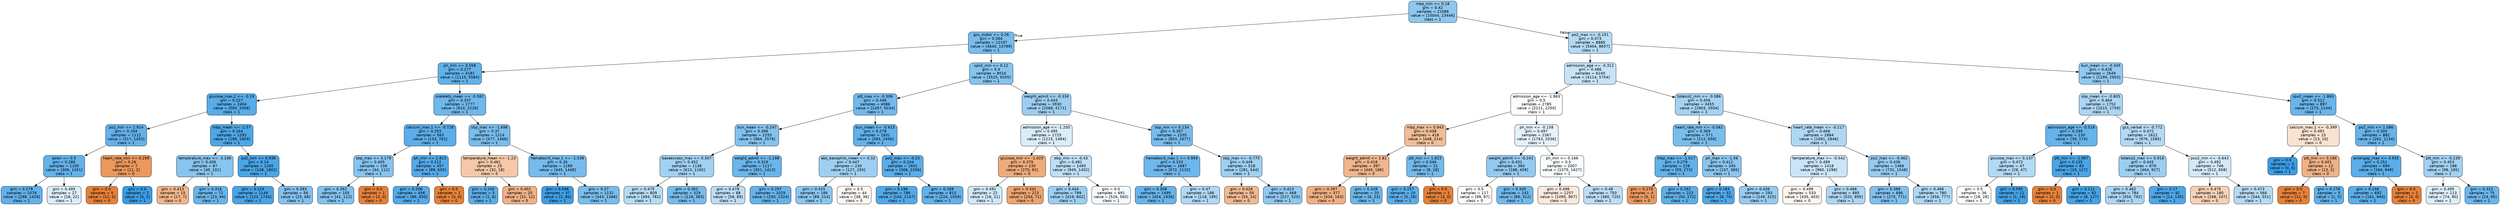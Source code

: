 digraph Tree {
node [shape=box, style="filled, rounded", color="black", fontname="helvetica"] ;
edge [fontname="helvetica"] ;
0 [label="mbp_min <= 0.18\ngini = 0.42\nsamples = 21086\nvalue = [10044, 23446]\nclass = 1", fillcolor="#8ec7f0"] ;
1 [label="gcs_motor <= 0.26\ngini = 0.364\nsamples = 12197\nvalue = [4640, 14789]\nclass = 1", fillcolor="#77bced"] ;
0 -> 1 [labeldistance=2.5, labelangle=45, headlabel="True"] ;
2 [label="ph_min <= 0.058\ngini = 0.277\nsamples = 4181\nvalue = [1115, 5584]\nclass = 1", fillcolor="#61b1ea"] ;
1 -> 2 ;
3 [label="glucose_max.2 <= -0.19\ngini = 0.227\nsamples = 2404\nvalue = [505, 3356]\nclass = 1", fillcolor="#57ace9"] ;
2 -> 3 ;
4 [label="po2_min <= 2.914\ngini = 0.294\nsamples = 1112\nvalue = [317, 1453]\nclass = 1", fillcolor="#64b2eb"] ;
3 -> 4 ;
5 [label="asian <= 0.5\ngini = 0.288\nsamples = 1105\nvalue = [306, 1451]\nclass = 1", fillcolor="#63b2ea"] ;
4 -> 5 ;
6 [label="gini = 0.279\nsamples = 1078\nvalue = [288, 1429]\nclass = 1", fillcolor="#61b1ea"] ;
5 -> 6 ;
7 [label="gini = 0.495\nsamples = 27\nvalue = [18, 22]\nclass = 1", fillcolor="#dbedfa"] ;
5 -> 7 ;
8 [label="heart_rate_min <= 0.299\ngini = 0.26\nsamples = 7\nvalue = [11, 2]\nclass = 0", fillcolor="#ea985d"] ;
4 -> 8 ;
9 [label="gini = 0.0\nsamples = 5\nvalue = [11, 0]\nclass = 0", fillcolor="#e58139"] ;
8 -> 9 ;
10 [label="gini = 0.0\nsamples = 2\nvalue = [0, 2]\nclass = 1", fillcolor="#399de5"] ;
8 -> 10 ;
11 [label="mbp_mean <= -1.57\ngini = 0.164\nsamples = 1292\nvalue = [188, 1903]\nclass = 1", fillcolor="#4da7e8"] ;
3 -> 11 ;
12 [label="temperature_max <= -3.106\ngini = 0.406\nsamples = 87\nvalue = [40, 101]\nclass = 1", fillcolor="#87c4ef"] ;
11 -> 12 ;
13 [label="gini = 0.413\nsamples = 15\nvalue = [17, 7]\nclass = 0", fillcolor="#f0b58b"] ;
12 -> 13 ;
14 [label="gini = 0.316\nsamples = 72\nvalue = [23, 94]\nclass = 1", fillcolor="#69b5eb"] ;
12 -> 14 ;
15 [label="po2_min <= 0.936\ngini = 0.14\nsamples = 1205\nvalue = [148, 1802]\nclass = 1", fillcolor="#49a5e7"] ;
11 -> 15 ;
16 [label="gini = 0.124\nsamples = 1149\nvalue = [123, 1734]\nclass = 1", fillcolor="#47a4e7"] ;
15 -> 16 ;
17 [label="gini = 0.393\nsamples = 56\nvalue = [25, 68]\nclass = 1", fillcolor="#82c1ef"] ;
15 -> 17 ;
18 [label="platelets_mean <= -0.582\ngini = 0.337\nsamples = 1777\nvalue = [610, 2228]\nclass = 1", fillcolor="#6fb8ec"] ;
2 -> 18 ;
19 [label="calcium_max.1 <= -0.728\ngini = 0.253\nsamples = 563\nvalue = [133, 762]\nclass = 1", fillcolor="#5caeea"] ;
18 -> 19 ;
20 [label="sbp_max <= 3.179\ngini = 0.405\nsamples = 106\nvalue = [44, 112]\nclass = 1", fillcolor="#87c4ef"] ;
19 -> 20 ;
21 [label="gini = 0.392\nsamples = 105\nvalue = [41, 112]\nclass = 1", fillcolor="#81c1ef"] ;
20 -> 21 ;
22 [label="gini = 0.0\nsamples = 1\nvalue = [3, 0]\nclass = 0", fillcolor="#e58139"] ;
20 -> 22 ;
23 [label="ph_min <= 2.813\ngini = 0.212\nsamples = 457\nvalue = [89, 650]\nclass = 1", fillcolor="#54aae9"] ;
19 -> 23 ;
24 [label="gini = 0.206\nsamples = 456\nvalue = [86, 650]\nclass = 1", fillcolor="#53aae8"] ;
23 -> 24 ;
25 [label="gini = 0.0\nsamples = 1\nvalue = [3, 0]\nclass = 0", fillcolor="#e58139"] ;
23 -> 25 ;
26 [label="sbp_max <= -1.698\ngini = 0.37\nsamples = 1214\nvalue = [477, 1466]\nclass = 1", fillcolor="#79bded"] ;
18 -> 26 ;
27 [label="temperature_mean <= -1.23\ngini = 0.461\nsamples = 25\nvalue = [32, 18]\nclass = 0", fillcolor="#f4c8a8"] ;
26 -> 27 ;
28 [label="gini = 0.245\nsamples = 5\nvalue = [1, 6]\nclass = 1", fillcolor="#5aade9"] ;
27 -> 28 ;
29 [label="gini = 0.402\nsamples = 20\nvalue = [31, 12]\nclass = 0", fillcolor="#efb286"] ;
27 -> 29 ;
30 [label="hematocrit_max.1 <= -1.538\ngini = 0.36\nsamples = 1189\nvalue = [445, 1448]\nclass = 1", fillcolor="#76bbed"] ;
26 -> 30 ;
31 [label="gini = 0.048\nsamples = 57\nvalue = [2, 80]\nclass = 1", fillcolor="#3e9fe6"] ;
30 -> 31 ;
32 [label="gini = 0.37\nsamples = 1132\nvalue = [443, 1368]\nclass = 1", fillcolor="#79bded"] ;
30 -> 32 ;
33 [label="spo2_min <= 0.12\ngini = 0.4\nsamples = 8016\nvalue = [3525, 9205]\nclass = 1", fillcolor="#85c3ef"] ;
1 -> 33 ;
34 [label="ptt_max <= -0.306\ngini = 0.348\nsamples = 4086\nvalue = [1457, 5034]\nclass = 1", fillcolor="#72b9ed"] ;
33 -> 34 ;
35 [label="bun_mean <= -0.247\ngini = 0.396\nsamples = 2255\nvalue = [964, 2578]\nclass = 1", fillcolor="#83c2ef"] ;
34 -> 35 ;
36 [label="baseexcess_max <= 0.307\ngini = 0.452\nsamples = 1138\nvalue = [613, 1165]\nclass = 1", fillcolor="#a1d1f3"] ;
35 -> 36 ;
37 [label="gini = 0.475\nsamples = 809\nvalue = [494, 782]\nclass = 1", fillcolor="#b6dbf5"] ;
36 -> 37 ;
38 [label="gini = 0.362\nsamples = 329\nvalue = [119, 383]\nclass = 1", fillcolor="#77bbed"] ;
36 -> 38 ;
39 [label="weight_admit <= -1.198\ngini = 0.319\nsamples = 1117\nvalue = [351, 1413]\nclass = 1", fillcolor="#6ab5eb"] ;
35 -> 39 ;
40 [label="gini = 0.478\nsamples = 88\nvalue = [58, 89]\nclass = 1", fillcolor="#baddf6"] ;
39 -> 40 ;
41 [label="gini = 0.297\nsamples = 1029\nvalue = [293, 1324]\nclass = 1", fillcolor="#65b3eb"] ;
39 -> 41 ;
42 [label="bun_mean <= -0.615\ngini = 0.278\nsamples = 1831\nvalue = [493, 2456]\nclass = 1", fillcolor="#61b1ea"] ;
34 -> 42 ;
43 [label="abs_basophils_mean <= 0.32\ngini = 0.447\nsamples = 230\nvalue = [127, 250]\nclass = 1", fillcolor="#9ecff2"] ;
42 -> 43 ;
44 [label="gini = 0.415\nsamples = 186\nvalue = [89, 214]\nclass = 1", fillcolor="#8bc6f0"] ;
43 -> 44 ;
45 [label="gini = 0.5\nsamples = 44\nvalue = [38, 36]\nclass = 0", fillcolor="#fef8f5"] ;
43 -> 45 ;
46 [label="po2_max <= -0.25\ngini = 0.244\nsamples = 1601\nvalue = [366, 2206]\nclass = 1", fillcolor="#5aade9"] ;
42 -> 46 ;
47 [label="gini = 0.196\nsamples = 786\nvalue = [142, 1147]\nclass = 1", fillcolor="#52a9e8"] ;
46 -> 47 ;
48 [label="gini = 0.288\nsamples = 815\nvalue = [224, 1059]\nclass = 1", fillcolor="#63b2ea"] ;
46 -> 48 ;
49 [label="weight_admit <= -0.336\ngini = 0.443\nsamples = 3930\nvalue = [2068, 4171]\nclass = 1", fillcolor="#9bcef2"] ;
33 -> 49 ;
50 [label="admission_age <= -1.205\ngini = 0.495\nsamples = 1725\nvalue = [1215, 1494]\nclass = 1", fillcolor="#daedfa"] ;
49 -> 50 ;
51 [label="glucose_min <= -1.025\ngini = 0.379\nsamples = 235\nvalue = [270, 92]\nclass = 0", fillcolor="#eeac7c"] ;
50 -> 51 ;
52 [label="gini = 0.491\nsamples = 22\nvalue = [16, 21]\nclass = 1", fillcolor="#d0e8f9"] ;
51 -> 52 ;
53 [label="gini = 0.341\nsamples = 213\nvalue = [254, 71]\nclass = 0", fillcolor="#eca470"] ;
51 -> 53 ;
54 [label="dbp_min <= -0.43\ngini = 0.481\nsamples = 1490\nvalue = [945, 1402]\nclass = 1", fillcolor="#bedff7"] ;
50 -> 54 ;
55 [label="gini = 0.444\nsamples = 799\nvalue = [419, 842]\nclass = 1", fillcolor="#9ccef2"] ;
54 -> 55 ;
56 [label="gini = 0.5\nsamples = 691\nvalue = [526, 560]\nclass = 1", fillcolor="#f3f9fd"] ;
54 -> 56 ;
57 [label="sbp_min <= 0.134\ngini = 0.367\nsamples = 2205\nvalue = [853, 2677]\nclass = 1", fillcolor="#78bced"] ;
49 -> 57 ;
58 [label="hematocrit_max.1 <= 0.959\ngini = 0.333\nsamples = 1687\nvalue = [572, 2133]\nclass = 1", fillcolor="#6eb7ec"] ;
57 -> 58 ;
59 [label="gini = 0.308\nsamples = 1499\nvalue = [454, 1938]\nclass = 1", fillcolor="#67b4eb"] ;
58 -> 59 ;
60 [label="gini = 0.47\nsamples = 188\nvalue = [118, 195]\nclass = 1", fillcolor="#b1d8f5"] ;
58 -> 60 ;
61 [label="sbp_max <= -0.775\ngini = 0.449\nsamples = 518\nvalue = [281, 544]\nclass = 1", fillcolor="#9fd0f2"] ;
57 -> 61 ;
62 [label="gini = 0.426\nsamples = 50\nvalue = [54, 24]\nclass = 0", fillcolor="#f1b991"] ;
61 -> 62 ;
63 [label="gini = 0.423\nsamples = 468\nvalue = [227, 520]\nclass = 1", fillcolor="#8fc8f0"] ;
61 -> 63 ;
64 [label="po2_max <= -0.151\ngini = 0.473\nsamples = 8889\nvalue = [5404, 8657]\nclass = 1", fillcolor="#b5daf5"] ;
0 -> 64 [labeldistance=2.5, labelangle=-45, headlabel="False"] ;
65 [label="admission_age <= -0.312\ngini = 0.486\nsamples = 6240\nvalue = [4114, 5754]\nclass = 1", fillcolor="#c7e3f8"] ;
64 -> 65 ;
66 [label="admission_age <= -1.963\ngini = 0.5\nsamples = 2785\nvalue = [2211, 2250]\nclass = 1", fillcolor="#fcfdff"] ;
65 -> 66 ;
67 [label="mbp_max <= 0.943\ngini = 0.438\nsamples = 418\nvalue = [448, 214]\nclass = 0", fillcolor="#f1bd98"] ;
66 -> 67 ;
68 [label="weight_admit <= 1.81\ngini = 0.418\nsamples = 397\nvalue = [440, 186]\nclass = 0", fillcolor="#f0b68d"] ;
67 -> 68 ;
69 [label="gini = 0.397\nsamples = 377\nvalue = [434, 163]\nclass = 0", fillcolor="#efb083"] ;
68 -> 69 ;
70 [label="gini = 0.328\nsamples = 20\nvalue = [6, 23]\nclass = 1", fillcolor="#6db7ec"] ;
68 -> 70 ;
71 [label="ptt_min <= 1.823\ngini = 0.346\nsamples = 21\nvalue = [8, 28]\nclass = 1", fillcolor="#72b9ec"] ;
67 -> 71 ;
72 [label="gini = 0.257\nsamples = 20\nvalue = [5, 28]\nclass = 1", fillcolor="#5caeea"] ;
71 -> 72 ;
73 [label="gini = 0.0\nsamples = 1\nvalue = [3, 0]\nclass = 0", fillcolor="#e58139"] ;
71 -> 73 ;
74 [label="ph_min <= -0.158\ngini = 0.497\nsamples = 2367\nvalue = [1763, 2036]\nclass = 1", fillcolor="#e4f2fc"] ;
66 -> 74 ;
75 [label="weight_admit <= -0.241\ngini = 0.431\nsamples = 360\nvalue = [188, 409]\nclass = 1", fillcolor="#94caf1"] ;
74 -> 75 ;
76 [label="gini = 0.5\nsamples = 117\nvalue = [99, 97]\nclass = 0", fillcolor="#fefcfb"] ;
75 -> 76 ;
77 [label="gini = 0.345\nsamples = 243\nvalue = [89, 312]\nclass = 1", fillcolor="#71b9ec"] ;
75 -> 77 ;
78 [label="ph_min <= 0.166\ngini = 0.5\nsamples = 2007\nvalue = [1575, 1627]\nclass = 1", fillcolor="#f9fcfe"] ;
74 -> 78 ;
79 [label="gini = 0.496\nsamples = 1257\nvalue = [1095, 907]\nclass = 0", fillcolor="#fbe9dd"] ;
78 -> 79 ;
80 [label="gini = 0.48\nsamples = 750\nvalue = [480, 720]\nclass = 1", fillcolor="#bddef6"] ;
78 -> 80 ;
81 [label="totalco2_min <= -0.086\ngini = 0.456\nsamples = 3455\nvalue = [1903, 3504]\nclass = 1", fillcolor="#a5d2f3"] ;
65 -> 81 ;
82 [label="heart_rate_min <= -0.062\ngini = 0.369\nsamples = 571\nvalue = [212, 658]\nclass = 1", fillcolor="#79bded"] ;
81 -> 82 ;
83 [label="mbp_max <= -1.017\ngini = 0.279\nsamples = 226\nvalue = [55, 273]\nclass = 1", fillcolor="#61b1ea"] ;
82 -> 83 ;
84 [label="gini = 0.278\nsamples = 4\nvalue = [5, 1]\nclass = 0", fillcolor="#ea9a61"] ;
83 -> 84 ;
85 [label="gini = 0.262\nsamples = 222\nvalue = [50, 272]\nclass = 1", fillcolor="#5dafea"] ;
83 -> 85 ;
86 [label="ph_max <= -1.56\ngini = 0.412\nsamples = 345\nvalue = [157, 385]\nclass = 1", fillcolor="#8ac5f0"] ;
82 -> 86 ;
87 [label="gini = 0.184\nsamples = 52\nvalue = [8, 70]\nclass = 1", fillcolor="#50a8e8"] ;
86 -> 87 ;
88 [label="gini = 0.436\nsamples = 293\nvalue = [149, 315]\nclass = 1", fillcolor="#97cbf1"] ;
86 -> 88 ;
89 [label="heart_rate_mean <= -0.217\ngini = 0.468\nsamples = 2884\nvalue = [1691, 2846]\nclass = 1", fillcolor="#afd7f4"] ;
81 -> 89 ;
90 [label="temperature_max <= -0.542\ngini = 0.489\nsamples = 1418\nvalue = [960, 1298]\nclass = 1", fillcolor="#cbe5f8"] ;
89 -> 90 ;
91 [label="gini = 0.499\nsamples = 533\nvalue = [435, 403]\nclass = 0", fillcolor="#fdf6f0"] ;
90 -> 91 ;
92 [label="gini = 0.466\nsamples = 885\nvalue = [525, 895]\nclass = 1", fillcolor="#add6f4"] ;
90 -> 92 ;
93 [label="po2_max <= -0.462\ngini = 0.436\nsamples = 1466\nvalue = [731, 1548]\nclass = 1", fillcolor="#96cbf1"] ;
89 -> 93 ;
94 [label="gini = 0.388\nsamples = 686\nvalue = [275, 771]\nclass = 1", fillcolor="#80c0ee"] ;
93 -> 94 ;
95 [label="gini = 0.466\nsamples = 780\nvalue = [456, 777]\nclass = 1", fillcolor="#add7f4"] ;
93 -> 95 ;
96 [label="bun_mean <= -0.345\ngini = 0.426\nsamples = 2649\nvalue = [1290, 2903]\nclass = 1", fillcolor="#91c9f1"] ;
64 -> 96 ;
97 [label="sbp_mean <= -0.805\ngini = 0.464\nsamples = 1752\nvalue = [1015, 1759]\nclass = 1", fillcolor="#abd6f4"] ;
96 -> 97 ;
98 [label="admission_age <= -0.516\ngini = 0.299\nsamples = 130\nvalue = [39, 174]\nclass = 1", fillcolor="#65b3eb"] ;
97 -> 98 ;
99 [label="glucose_max <= 0.137\ngini = 0.472\nsamples = 47\nvalue = [29, 47]\nclass = 1", fillcolor="#b3d9f5"] ;
98 -> 99 ;
100 [label="gini = 0.5\nsamples = 36\nvalue = [28, 28]\nclass = 0", fillcolor="#ffffff"] ;
99 -> 100 ;
101 [label="gini = 0.095\nsamples = 11\nvalue = [1, 19]\nclass = 1", fillcolor="#43a2e6"] ;
99 -> 101 ;
102 [label="ptt_min <= -1.007\ngini = 0.135\nsamples = 83\nvalue = [10, 127]\nclass = 1", fillcolor="#49a5e7"] ;
98 -> 102 ;
103 [label="gini = 0.0\nsamples = 1\nvalue = [2, 0]\nclass = 0", fillcolor="#e58139"] ;
102 -> 103 ;
104 [label="gini = 0.111\nsamples = 82\nvalue = [8, 127]\nclass = 1", fillcolor="#45a3e7"] ;
102 -> 104 ;
105 [label="gcs_verbal <= -0.772\ngini = 0.472\nsamples = 1622\nvalue = [976, 1585]\nclass = 1", fillcolor="#b3d9f5"] ;
97 -> 105 ;
106 [label="totalco2_max <= 0.916\ngini = 0.445\nsamples = 876\nvalue = [464, 927]\nclass = 1", fillcolor="#9ccef2"] ;
105 -> 106 ;
107 [label="gini = 0.462\nsamples = 784\nvalue = [450, 792]\nclass = 1", fillcolor="#aad5f4"] ;
106 -> 107 ;
108 [label="gini = 0.17\nsamples = 92\nvalue = [14, 135]\nclass = 1", fillcolor="#4ea7e8"] ;
106 -> 108 ;
109 [label="pco2_min <= -0.643\ngini = 0.492\nsamples = 746\nvalue = [512, 658]\nclass = 1", fillcolor="#d3e9f9"] ;
105 -> 109 ;
110 [label="gini = 0.475\nsamples = 180\nvalue = [168, 107]\nclass = 0", fillcolor="#f6d1b7"] ;
109 -> 110 ;
111 [label="gini = 0.473\nsamples = 566\nvalue = [344, 551]\nclass = 1", fillcolor="#b5daf5"] ;
109 -> 111 ;
112 [label="spo2_mean <= -1.883\ngini = 0.312\nsamples = 897\nvalue = [275, 1144]\nclass = 1", fillcolor="#69b5eb"] ;
96 -> 112 ;
113 [label="calcium_max.1 <= -0.399\ngini = 0.491\nsamples = 15\nvalue = [13, 10]\nclass = 0", fillcolor="#f9e2d1"] ;
112 -> 113 ;
114 [label="gini = 0.0\nsamples = 3\nvalue = [0, 5]\nclass = 1", fillcolor="#399de5"] ;
113 -> 114 ;
115 [label="ptt_min <= 0.186\ngini = 0.401\nsamples = 12\nvalue = [13, 5]\nclass = 0", fillcolor="#efb185"] ;
113 -> 115 ;
116 [label="gini = 0.0\nsamples = 7\nvalue = [12, 0]\nclass = 0", fillcolor="#e58139"] ;
115 -> 116 ;
117 [label="gini = 0.278\nsamples = 5\nvalue = [1, 5]\nclass = 1", fillcolor="#61b1ea"] ;
115 -> 117 ;
118 [label="po2_min <= 1.086\ngini = 0.305\nsamples = 882\nvalue = [262, 1134]\nclass = 1", fillcolor="#67b4eb"] ;
112 -> 118 ;
119 [label="aniongap_max <= 4.935\ngini = 0.251\nsamples = 694\nvalue = [164, 949]\nclass = 1", fillcolor="#5baee9"] ;
118 -> 119 ;
120 [label="gini = 0.248\nsamples = 692\nvalue = [161, 949]\nclass = 1", fillcolor="#5baee9"] ;
119 -> 120 ;
121 [label="gini = 0.0\nsamples = 2\nvalue = [3, 0]\nclass = 0", fillcolor="#e58139"] ;
119 -> 121 ;
122 [label="ptt_min <= -0.239\ngini = 0.453\nsamples = 188\nvalue = [98, 185]\nclass = 1", fillcolor="#a2d1f3"] ;
118 -> 122 ;
123 [label="gini = 0.495\nsamples = 113\nvalue = [74, 90]\nclass = 1", fillcolor="#dceefa"] ;
122 -> 123 ;
124 [label="gini = 0.322\nsamples = 75\nvalue = [24, 95]\nclass = 1", fillcolor="#6bb6ec"] ;
122 -> 124 ;
}